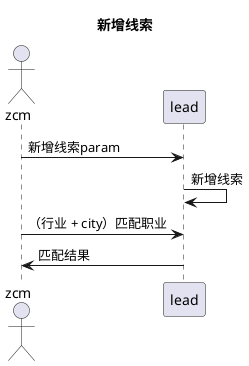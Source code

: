 @startuml
'https://plantuml.com/sequence-diagram

actor zcm
participant lead

title 新增线索

zcm -> lead: 新增线索param
lead -> lead: 新增线索

zcm -> lead: （行业 + city）匹配职业
lead -> zcm: 匹配结果


@enduml